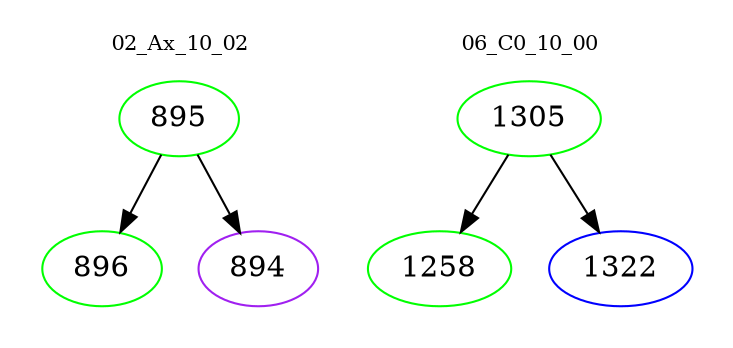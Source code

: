 digraph{
subgraph cluster_0 {
color = white
label = "02_Ax_10_02";
fontsize=10;
T0_895 [label="895", color="green"]
T0_895 -> T0_896 [color="black"]
T0_896 [label="896", color="green"]
T0_895 -> T0_894 [color="black"]
T0_894 [label="894", color="purple"]
}
subgraph cluster_1 {
color = white
label = "06_C0_10_00";
fontsize=10;
T1_1305 [label="1305", color="green"]
T1_1305 -> T1_1258 [color="black"]
T1_1258 [label="1258", color="green"]
T1_1305 -> T1_1322 [color="black"]
T1_1322 [label="1322", color="blue"]
}
}
